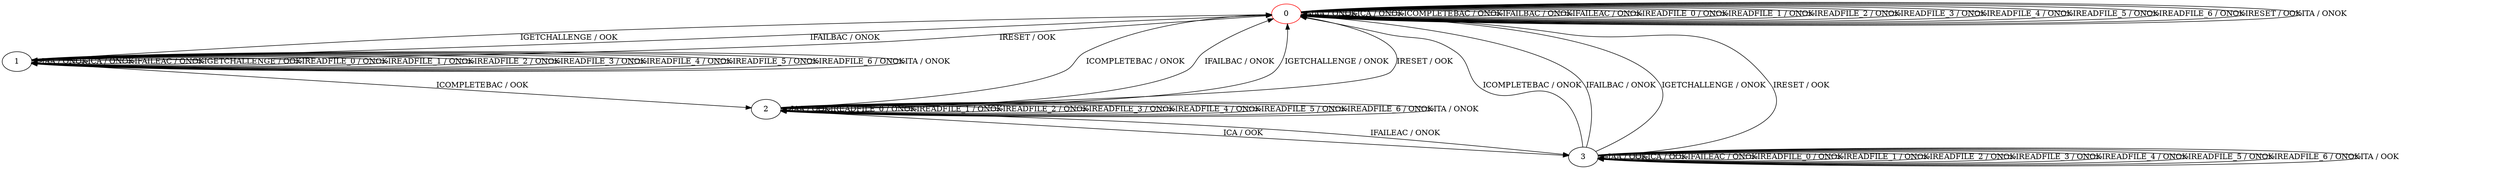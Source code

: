digraph {
0 [color="red"]
1
2
3
0 -> 0 [label="IAA / ONOK"]
0 -> 0 [label="ICA / ONOK"]
0 -> 0 [label="ICOMPLETEBAC / ONOK"]
0 -> 0 [label="IFAILBAC / ONOK"]
0 -> 0 [label="IFAILEAC / ONOK"]
0 -> 1 [label="IGETCHALLENGE / OOK"]
0 -> 0 [label="IREADFILE_0 / ONOK"]
0 -> 0 [label="IREADFILE_1 / ONOK"]
0 -> 0 [label="IREADFILE_2 / ONOK"]
0 -> 0 [label="IREADFILE_3 / ONOK"]
0 -> 0 [label="IREADFILE_4 / ONOK"]
0 -> 0 [label="IREADFILE_5 / ONOK"]
0 -> 0 [label="IREADFILE_6 / ONOK"]
0 -> 0 [label="IRESET / OOK"]
0 -> 0 [label="ITA / ONOK"]
1 -> 1 [label="IAA / ONOK"]
1 -> 1 [label="ICA / ONOK"]
1 -> 2 [label="ICOMPLETEBAC / OOK"]
1 -> 0 [label="IFAILBAC / ONOK"]
1 -> 1 [label="IFAILEAC / ONOK"]
1 -> 1 [label="IGETCHALLENGE / OOK"]
1 -> 1 [label="IREADFILE_0 / ONOK"]
1 -> 1 [label="IREADFILE_1 / ONOK"]
1 -> 1 [label="IREADFILE_2 / ONOK"]
1 -> 1 [label="IREADFILE_3 / ONOK"]
1 -> 1 [label="IREADFILE_4 / ONOK"]
1 -> 1 [label="IREADFILE_5 / ONOK"]
1 -> 1 [label="IREADFILE_6 / ONOK"]
1 -> 0 [label="IRESET / OOK"]
1 -> 1 [label="ITA / ONOK"]
2 -> 2 [label="IAA / OOK"]
2 -> 3 [label="ICA / OOK"]
2 -> 0 [label="ICOMPLETEBAC / ONOK"]
2 -> 0 [label="IFAILBAC / ONOK"]
2 -> 3 [label="IFAILEAC / ONOK"]
2 -> 0 [label="IGETCHALLENGE / ONOK"]
2 -> 2 [label="IREADFILE_0 / ONOK"]
2 -> 2 [label="IREADFILE_1 / ONOK"]
2 -> 2 [label="IREADFILE_2 / ONOK"]
2 -> 2 [label="IREADFILE_3 / ONOK"]
2 -> 2 [label="IREADFILE_4 / ONOK"]
2 -> 2 [label="IREADFILE_5 / ONOK"]
2 -> 2 [label="IREADFILE_6 / ONOK"]
2 -> 0 [label="IRESET / OOK"]
2 -> 2 [label="ITA / ONOK"]
3 -> 3 [label="IAA / OOK"]
3 -> 3 [label="ICA / OOK"]
3 -> 0 [label="ICOMPLETEBAC / ONOK"]
3 -> 0 [label="IFAILBAC / ONOK"]
3 -> 3 [label="IFAILEAC / ONOK"]
3 -> 0 [label="IGETCHALLENGE / ONOK"]
3 -> 3 [label="IREADFILE_0 / ONOK"]
3 -> 3 [label="IREADFILE_1 / ONOK"]
3 -> 3 [label="IREADFILE_2 / ONOK"]
3 -> 3 [label="IREADFILE_3 / ONOK"]
3 -> 3 [label="IREADFILE_4 / ONOK"]
3 -> 3 [label="IREADFILE_5 / ONOK"]
3 -> 3 [label="IREADFILE_6 / ONOK"]
3 -> 0 [label="IRESET / OOK"]
3 -> 3 [label="ITA / OOK"]
}
